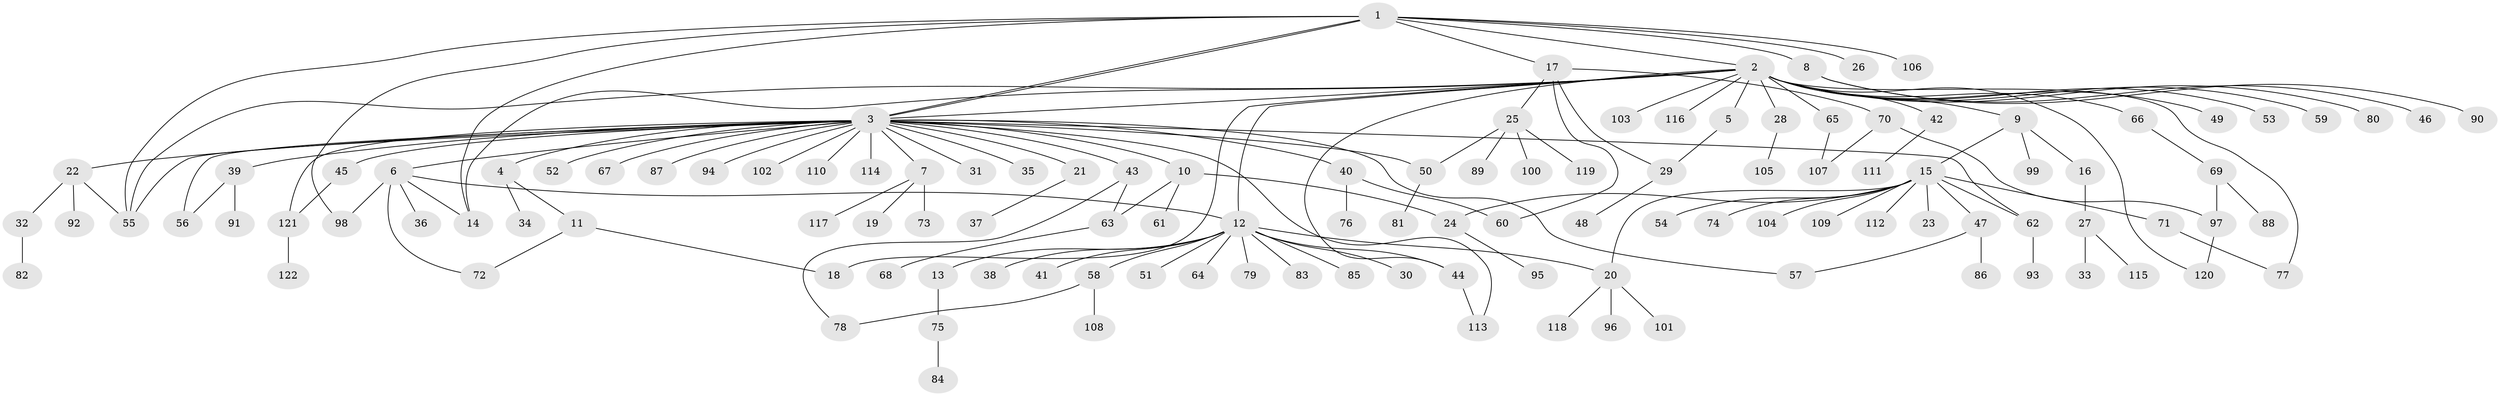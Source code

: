 // coarse degree distribution, {1: 0.7704918032786885, 2: 0.11475409836065574, 5: 0.01639344262295082, 22: 0.01639344262295082, 15: 0.01639344262295082, 16: 0.01639344262295082, 3: 0.03278688524590164, 11: 0.01639344262295082}
// Generated by graph-tools (version 1.1) at 2025/50/03/04/25 21:50:46]
// undirected, 122 vertices, 149 edges
graph export_dot {
graph [start="1"]
  node [color=gray90,style=filled];
  1;
  2;
  3;
  4;
  5;
  6;
  7;
  8;
  9;
  10;
  11;
  12;
  13;
  14;
  15;
  16;
  17;
  18;
  19;
  20;
  21;
  22;
  23;
  24;
  25;
  26;
  27;
  28;
  29;
  30;
  31;
  32;
  33;
  34;
  35;
  36;
  37;
  38;
  39;
  40;
  41;
  42;
  43;
  44;
  45;
  46;
  47;
  48;
  49;
  50;
  51;
  52;
  53;
  54;
  55;
  56;
  57;
  58;
  59;
  60;
  61;
  62;
  63;
  64;
  65;
  66;
  67;
  68;
  69;
  70;
  71;
  72;
  73;
  74;
  75;
  76;
  77;
  78;
  79;
  80;
  81;
  82;
  83;
  84;
  85;
  86;
  87;
  88;
  89;
  90;
  91;
  92;
  93;
  94;
  95;
  96;
  97;
  98;
  99;
  100;
  101;
  102;
  103;
  104;
  105;
  106;
  107;
  108;
  109;
  110;
  111;
  112;
  113;
  114;
  115;
  116;
  117;
  118;
  119;
  120;
  121;
  122;
  1 -- 2;
  1 -- 3;
  1 -- 3;
  1 -- 8;
  1 -- 14;
  1 -- 17;
  1 -- 26;
  1 -- 55;
  1 -- 98;
  1 -- 106;
  2 -- 3;
  2 -- 5;
  2 -- 9;
  2 -- 12;
  2 -- 14;
  2 -- 18;
  2 -- 28;
  2 -- 42;
  2 -- 44;
  2 -- 49;
  2 -- 53;
  2 -- 55;
  2 -- 59;
  2 -- 65;
  2 -- 66;
  2 -- 77;
  2 -- 80;
  2 -- 103;
  2 -- 116;
  2 -- 120;
  3 -- 4;
  3 -- 6;
  3 -- 7;
  3 -- 10;
  3 -- 21;
  3 -- 22;
  3 -- 31;
  3 -- 35;
  3 -- 39;
  3 -- 40;
  3 -- 43;
  3 -- 45;
  3 -- 50;
  3 -- 52;
  3 -- 55;
  3 -- 56;
  3 -- 57;
  3 -- 62;
  3 -- 67;
  3 -- 87;
  3 -- 94;
  3 -- 102;
  3 -- 110;
  3 -- 113;
  3 -- 114;
  3 -- 121;
  4 -- 11;
  4 -- 34;
  5 -- 29;
  6 -- 12;
  6 -- 14;
  6 -- 36;
  6 -- 72;
  6 -- 98;
  7 -- 19;
  7 -- 73;
  7 -- 117;
  8 -- 46;
  8 -- 90;
  9 -- 15;
  9 -- 16;
  9 -- 99;
  10 -- 24;
  10 -- 61;
  10 -- 63;
  11 -- 18;
  11 -- 72;
  12 -- 13;
  12 -- 20;
  12 -- 30;
  12 -- 38;
  12 -- 41;
  12 -- 44;
  12 -- 51;
  12 -- 58;
  12 -- 64;
  12 -- 79;
  12 -- 83;
  12 -- 85;
  13 -- 75;
  15 -- 20;
  15 -- 23;
  15 -- 24;
  15 -- 47;
  15 -- 54;
  15 -- 62;
  15 -- 71;
  15 -- 74;
  15 -- 104;
  15 -- 109;
  15 -- 112;
  16 -- 27;
  17 -- 25;
  17 -- 29;
  17 -- 60;
  17 -- 70;
  20 -- 96;
  20 -- 101;
  20 -- 118;
  21 -- 37;
  22 -- 32;
  22 -- 55;
  22 -- 92;
  24 -- 95;
  25 -- 50;
  25 -- 89;
  25 -- 100;
  25 -- 119;
  27 -- 33;
  27 -- 115;
  28 -- 105;
  29 -- 48;
  32 -- 82;
  39 -- 56;
  39 -- 91;
  40 -- 60;
  40 -- 76;
  42 -- 111;
  43 -- 63;
  43 -- 78;
  44 -- 113;
  45 -- 121;
  47 -- 57;
  47 -- 86;
  50 -- 81;
  58 -- 78;
  58 -- 108;
  62 -- 93;
  63 -- 68;
  65 -- 107;
  66 -- 69;
  69 -- 88;
  69 -- 97;
  70 -- 97;
  70 -- 107;
  71 -- 77;
  75 -- 84;
  97 -- 120;
  121 -- 122;
}
